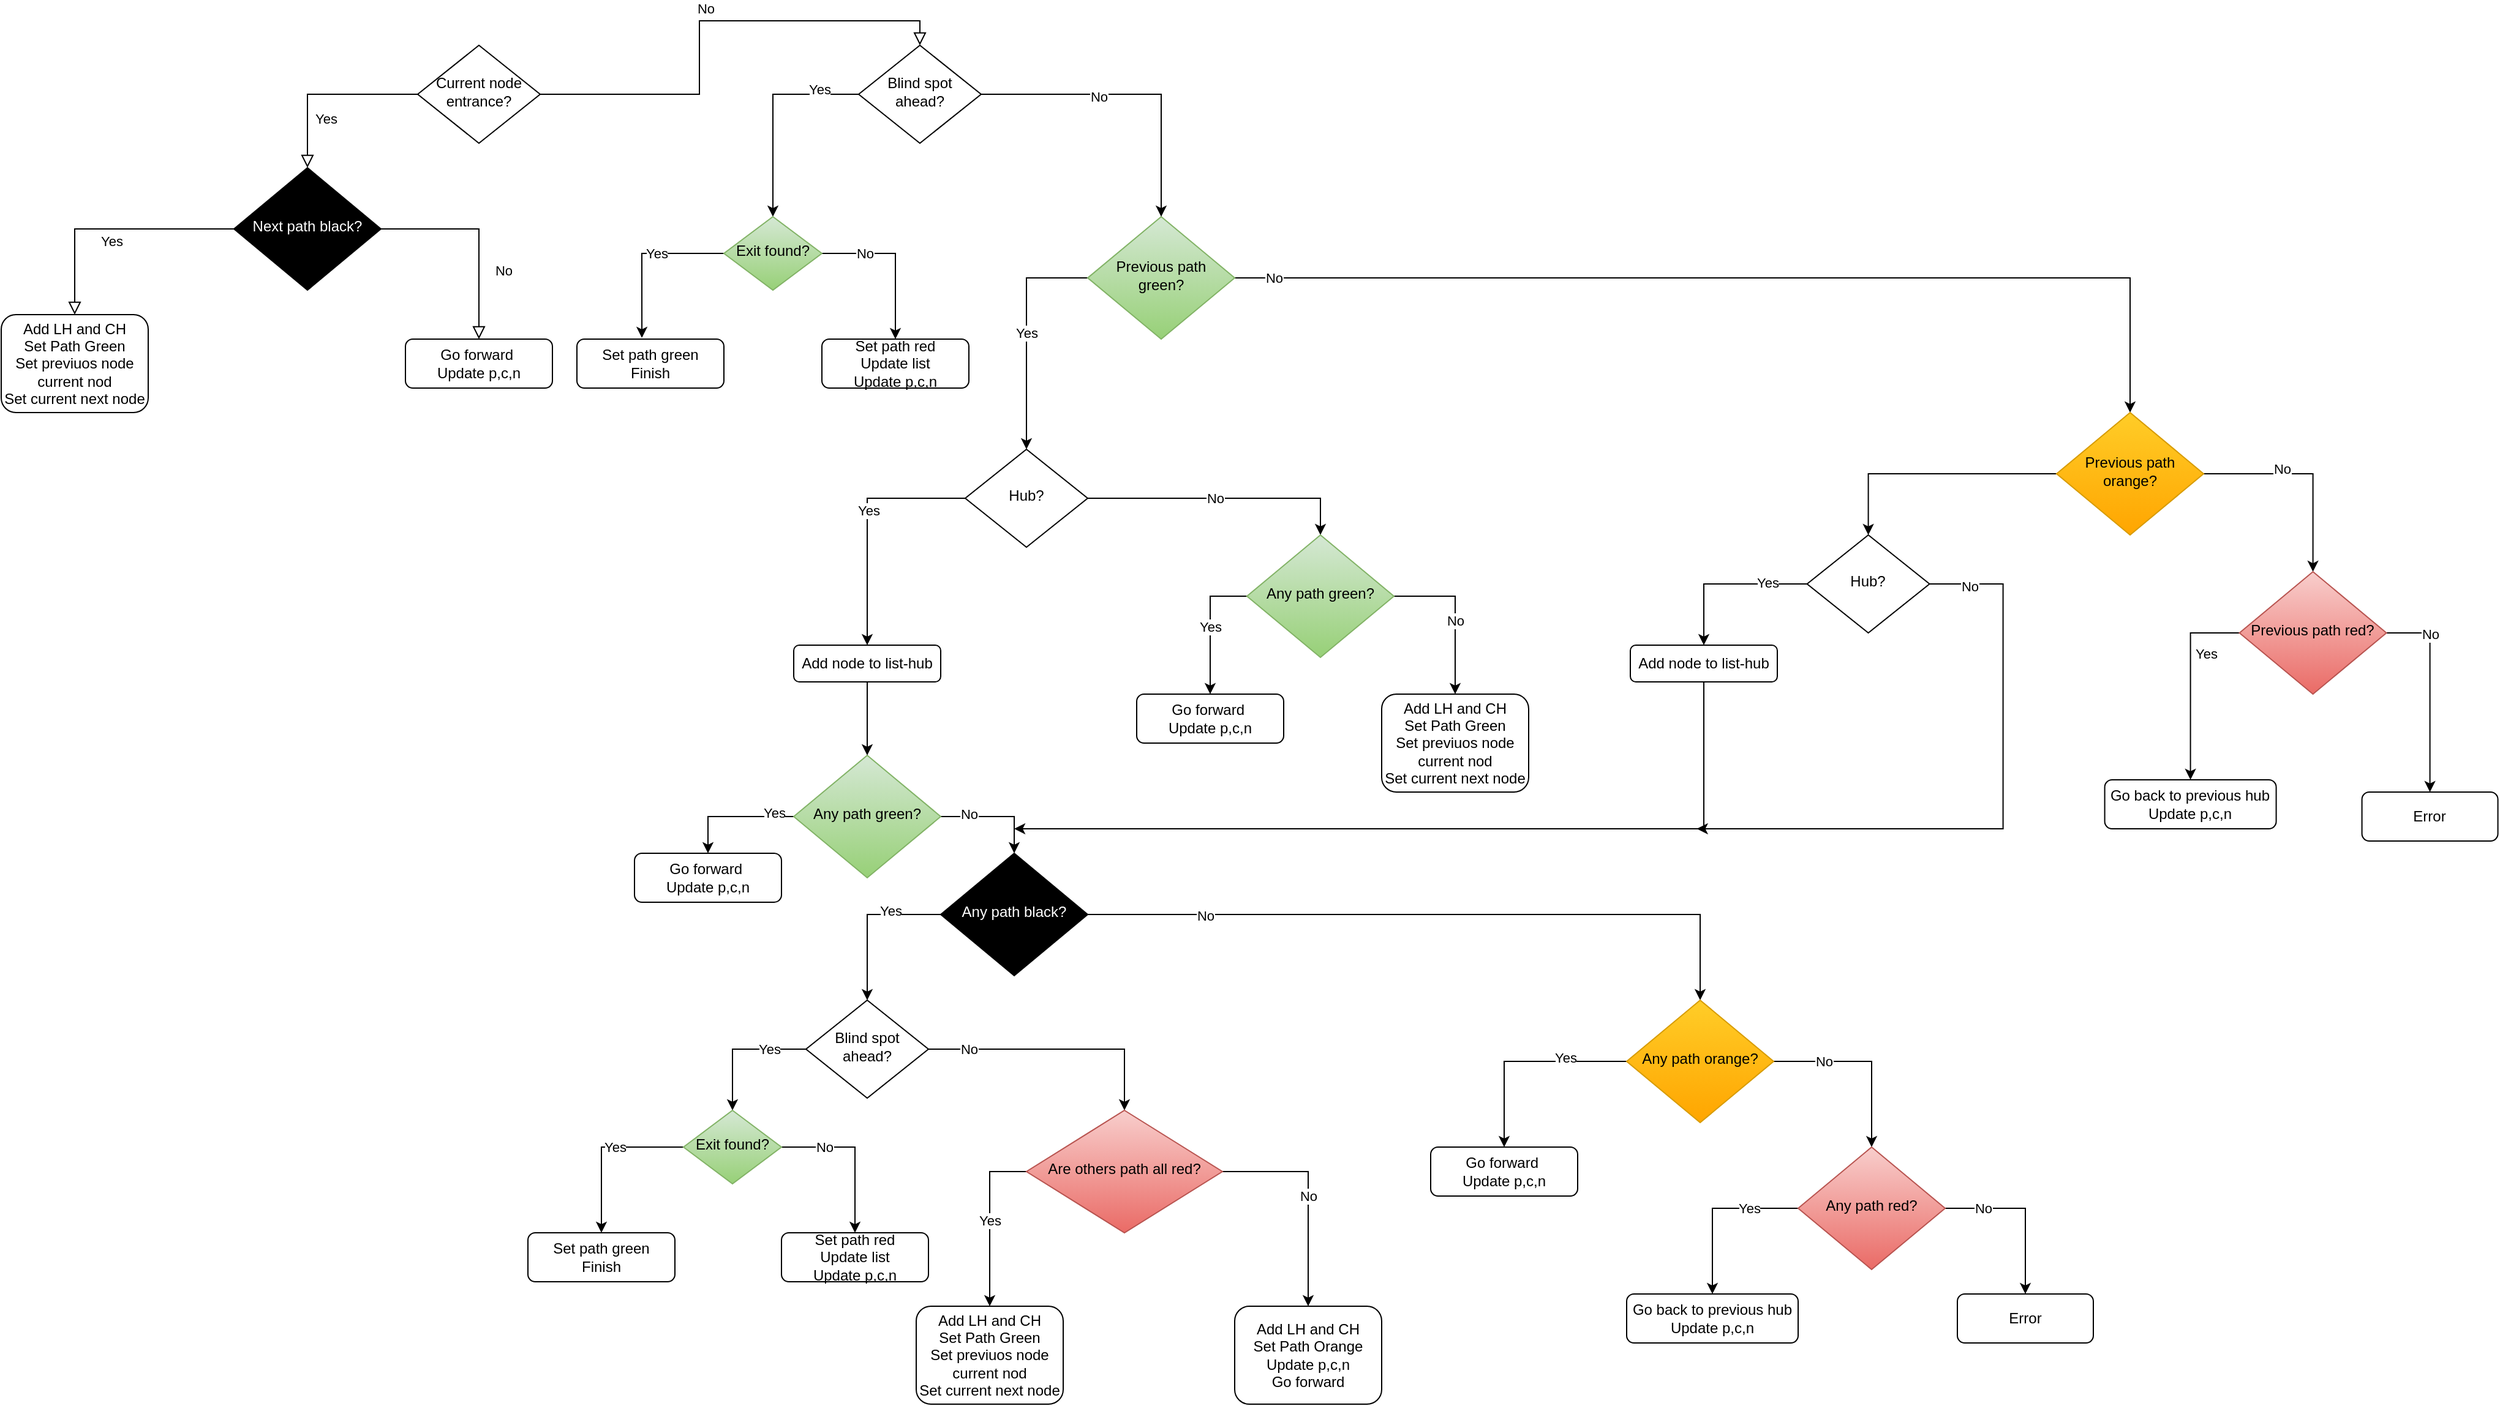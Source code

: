 <mxfile version="13.6.2" type="device"><diagram id="C5RBs43oDa-KdzZeNtuy" name="Page-1"><mxGraphModel dx="2212" dy="1720" grid="1" gridSize="10" guides="1" tooltips="1" connect="1" arrows="1" fold="1" page="1" pageScale="1" pageWidth="827" pageHeight="1169" math="0" shadow="0"><root><mxCell id="WIyWlLk6GJQsqaUBKTNV-0"/><mxCell id="WIyWlLk6GJQsqaUBKTNV-1" parent="WIyWlLk6GJQsqaUBKTNV-0"/><mxCell id="WIyWlLk6GJQsqaUBKTNV-4" value="Yes" style="rounded=0;html=1;jettySize=auto;orthogonalLoop=1;fontSize=11;endArrow=block;endFill=0;endSize=8;strokeWidth=1;shadow=0;labelBackgroundColor=none;edgeStyle=orthogonalEdgeStyle;exitX=0;exitY=0.5;exitDx=0;exitDy=0;" parent="WIyWlLk6GJQsqaUBKTNV-1" source="WIyWlLk6GJQsqaUBKTNV-6" target="WIyWlLk6GJQsqaUBKTNV-10" edge="1"><mxGeometry y="20" relative="1" as="geometry"><mxPoint as="offset"/></mxGeometry></mxCell><mxCell id="WIyWlLk6GJQsqaUBKTNV-5" value="No" style="edgeStyle=orthogonalEdgeStyle;rounded=0;html=1;jettySize=auto;orthogonalLoop=1;fontSize=11;endArrow=block;endFill=0;endSize=8;strokeWidth=1;shadow=0;labelBackgroundColor=none;entryX=0.5;entryY=0;entryDx=0;entryDy=0;" parent="WIyWlLk6GJQsqaUBKTNV-1" source="WIyWlLk6GJQsqaUBKTNV-6" target="7bREltAzjvf73NZwImuS-9" edge="1"><mxGeometry y="10" relative="1" as="geometry"><mxPoint as="offset"/><mxPoint x="550" y="90" as="targetPoint"/></mxGeometry></mxCell><mxCell id="WIyWlLk6GJQsqaUBKTNV-6" value="Current node entrance?" style="rhombus;whiteSpace=wrap;html=1;shadow=0;fontFamily=Helvetica;fontSize=12;align=center;strokeWidth=1;spacing=6;spacingTop=-4;" parent="WIyWlLk6GJQsqaUBKTNV-1" vertex="1"><mxGeometry x="390" y="50" width="100" height="80" as="geometry"/></mxCell><mxCell id="WIyWlLk6GJQsqaUBKTNV-8" value="No" style="rounded=0;html=1;jettySize=auto;orthogonalLoop=1;fontSize=11;endArrow=block;endFill=0;endSize=8;strokeWidth=1;shadow=0;labelBackgroundColor=none;edgeStyle=orthogonalEdgeStyle;" parent="WIyWlLk6GJQsqaUBKTNV-1" source="WIyWlLk6GJQsqaUBKTNV-10" target="WIyWlLk6GJQsqaUBKTNV-11" edge="1"><mxGeometry x="0.333" y="20" relative="1" as="geometry"><mxPoint as="offset"/></mxGeometry></mxCell><mxCell id="WIyWlLk6GJQsqaUBKTNV-9" value="Yes" style="edgeStyle=orthogonalEdgeStyle;rounded=0;html=1;jettySize=auto;orthogonalLoop=1;fontSize=11;endArrow=block;endFill=0;endSize=8;strokeWidth=1;shadow=0;labelBackgroundColor=none;" parent="WIyWlLk6GJQsqaUBKTNV-1" source="WIyWlLk6GJQsqaUBKTNV-10" target="WIyWlLk6GJQsqaUBKTNV-12" edge="1"><mxGeometry y="10" relative="1" as="geometry"><mxPoint as="offset"/></mxGeometry></mxCell><mxCell id="WIyWlLk6GJQsqaUBKTNV-10" value="&lt;font color=&quot;#ffffff&quot; style=&quot;background-color: rgb(0 , 0 , 0)&quot;&gt;Next path black?&lt;/font&gt;" style="rhombus;whiteSpace=wrap;html=1;shadow=0;fontFamily=Helvetica;fontSize=12;align=center;strokeWidth=1;spacing=6;spacingTop=-4;fillColor=#000000;" parent="WIyWlLk6GJQsqaUBKTNV-1" vertex="1"><mxGeometry x="240" y="150" width="120" height="100" as="geometry"/></mxCell><mxCell id="WIyWlLk6GJQsqaUBKTNV-11" value="Go forward&amp;nbsp;&lt;br&gt;Update p,c,n" style="rounded=1;whiteSpace=wrap;html=1;fontSize=12;glass=0;strokeWidth=1;shadow=0;" parent="WIyWlLk6GJQsqaUBKTNV-1" vertex="1"><mxGeometry x="380" y="290" width="120" height="40" as="geometry"/></mxCell><mxCell id="WIyWlLk6GJQsqaUBKTNV-12" value="Add LH and CH&lt;br&gt;Set Path Green&lt;br&gt;Set previuos node current nod&lt;br&gt;Set current next node" style="rounded=1;whiteSpace=wrap;html=1;fontSize=12;glass=0;strokeWidth=1;shadow=0;" parent="WIyWlLk6GJQsqaUBKTNV-1" vertex="1"><mxGeometry x="50" y="270" width="120" height="80" as="geometry"/></mxCell><mxCell id="j2DbZhVvW5I2pjLCt-MN-3" value="Yes" style="edgeStyle=orthogonalEdgeStyle;rounded=0;orthogonalLoop=1;jettySize=auto;html=1;exitX=0;exitY=0.5;exitDx=0;exitDy=0;" parent="WIyWlLk6GJQsqaUBKTNV-1" source="j2DbZhVvW5I2pjLCt-MN-1" target="j2DbZhVvW5I2pjLCt-MN-2" edge="1"><mxGeometry relative="1" as="geometry"/></mxCell><mxCell id="TgXTmMP1LV1ypZEU2P4_-33" style="edgeStyle=orthogonalEdgeStyle;rounded=0;orthogonalLoop=1;jettySize=auto;html=1;" parent="WIyWlLk6GJQsqaUBKTNV-1" source="j2DbZhVvW5I2pjLCt-MN-1" target="TgXTmMP1LV1ypZEU2P4_-32" edge="1"><mxGeometry relative="1" as="geometry"/></mxCell><mxCell id="TgXTmMP1LV1ypZEU2P4_-34" value="No" style="edgeLabel;html=1;align=center;verticalAlign=middle;resizable=0;points=[];" parent="TgXTmMP1LV1ypZEU2P4_-33" vertex="1" connectable="0"><mxGeometry x="-0.924" relative="1" as="geometry"><mxPoint as="offset"/></mxGeometry></mxCell><mxCell id="j2DbZhVvW5I2pjLCt-MN-1" value="&lt;font color=&quot;#000000&quot;&gt;Previous path green?&lt;/font&gt;" style="rhombus;whiteSpace=wrap;html=1;shadow=0;fontFamily=Helvetica;fontSize=12;align=center;strokeWidth=1;spacing=6;spacingTop=-4;fillColor=#d5e8d4;strokeColor=#82b366;gradientColor=#97d077;" parent="WIyWlLk6GJQsqaUBKTNV-1" vertex="1"><mxGeometry x="937" y="190" width="120" height="100" as="geometry"/></mxCell><mxCell id="j2DbZhVvW5I2pjLCt-MN-5" style="edgeStyle=orthogonalEdgeStyle;rounded=0;orthogonalLoop=1;jettySize=auto;html=1;exitX=0;exitY=0.5;exitDx=0;exitDy=0;exitPerimeter=0;entryX=0.5;entryY=0;entryDx=0;entryDy=0;" parent="WIyWlLk6GJQsqaUBKTNV-1" source="j2DbZhVvW5I2pjLCt-MN-2" target="TgXTmMP1LV1ypZEU2P4_-8" edge="1"><mxGeometry relative="1" as="geometry"><mxPoint x="757" y="490" as="targetPoint"/></mxGeometry></mxCell><mxCell id="j2DbZhVvW5I2pjLCt-MN-6" value="Yes" style="edgeLabel;html=1;align=center;verticalAlign=middle;resizable=0;points=[];" parent="j2DbZhVvW5I2pjLCt-MN-5" vertex="1" connectable="0"><mxGeometry x="-0.1" y="-4" relative="1" as="geometry"><mxPoint x="5" as="offset"/></mxGeometry></mxCell><mxCell id="TgXTmMP1LV1ypZEU2P4_-24" style="edgeStyle=orthogonalEdgeStyle;rounded=0;orthogonalLoop=1;jettySize=auto;html=1;exitX=1;exitY=0.5;exitDx=0;exitDy=0;entryX=0.5;entryY=0;entryDx=0;entryDy=0;" parent="WIyWlLk6GJQsqaUBKTNV-1" source="j2DbZhVvW5I2pjLCt-MN-2" target="TgXTmMP1LV1ypZEU2P4_-23" edge="1"><mxGeometry relative="1" as="geometry"/></mxCell><mxCell id="TgXTmMP1LV1ypZEU2P4_-25" value="No" style="edgeLabel;html=1;align=center;verticalAlign=middle;resizable=0;points=[];" parent="TgXTmMP1LV1ypZEU2P4_-24" vertex="1" connectable="0"><mxGeometry x="-0.057" relative="1" as="geometry"><mxPoint as="offset"/></mxGeometry></mxCell><mxCell id="j2DbZhVvW5I2pjLCt-MN-2" value="Hub?" style="rhombus;whiteSpace=wrap;html=1;shadow=0;fontFamily=Helvetica;fontSize=12;align=center;strokeWidth=1;spacing=6;spacingTop=-4;" parent="WIyWlLk6GJQsqaUBKTNV-1" vertex="1"><mxGeometry x="837" y="380" width="100" height="80" as="geometry"/></mxCell><mxCell id="j2DbZhVvW5I2pjLCt-MN-8" style="edgeStyle=orthogonalEdgeStyle;rounded=0;orthogonalLoop=1;jettySize=auto;html=1;exitX=0;exitY=0.5;exitDx=0;exitDy=0;entryX=0.5;entryY=0;entryDx=0;entryDy=0;" parent="WIyWlLk6GJQsqaUBKTNV-1" source="j2DbZhVvW5I2pjLCt-MN-4" target="j2DbZhVvW5I2pjLCt-MN-7" edge="1"><mxGeometry relative="1" as="geometry"/></mxCell><mxCell id="j2DbZhVvW5I2pjLCt-MN-11" value="Yes" style="edgeLabel;html=1;align=center;verticalAlign=middle;resizable=0;points=[];" parent="j2DbZhVvW5I2pjLCt-MN-8" vertex="1" connectable="0"><mxGeometry x="-0.68" y="-3" relative="1" as="geometry"><mxPoint as="offset"/></mxGeometry></mxCell><mxCell id="j2DbZhVvW5I2pjLCt-MN-10" style="edgeStyle=orthogonalEdgeStyle;rounded=0;orthogonalLoop=1;jettySize=auto;html=1;exitX=1;exitY=0.5;exitDx=0;exitDy=0;entryX=0.5;entryY=0;entryDx=0;entryDy=0;" parent="WIyWlLk6GJQsqaUBKTNV-1" source="j2DbZhVvW5I2pjLCt-MN-4" target="j2DbZhVvW5I2pjLCt-MN-9" edge="1"><mxGeometry relative="1" as="geometry"/></mxCell><mxCell id="j2DbZhVvW5I2pjLCt-MN-12" value="No" style="edgeLabel;html=1;align=center;verticalAlign=middle;resizable=0;points=[];" parent="j2DbZhVvW5I2pjLCt-MN-10" vertex="1" connectable="0"><mxGeometry x="-0.489" y="2" relative="1" as="geometry"><mxPoint as="offset"/></mxGeometry></mxCell><mxCell id="j2DbZhVvW5I2pjLCt-MN-4" value="&lt;font color=&quot;#000000&quot;&gt;Any path green?&lt;/font&gt;" style="rhombus;whiteSpace=wrap;html=1;shadow=0;fontFamily=Helvetica;fontSize=12;align=center;strokeWidth=1;spacing=6;spacingTop=-4;fillColor=#d5e8d4;strokeColor=#82b366;gradientColor=#97d077;" parent="WIyWlLk6GJQsqaUBKTNV-1" vertex="1"><mxGeometry x="697" y="630" width="120" height="100" as="geometry"/></mxCell><mxCell id="j2DbZhVvW5I2pjLCt-MN-7" value="Go forward&amp;nbsp;&lt;br&gt;Update p,c,n" style="rounded=1;whiteSpace=wrap;html=1;fontSize=12;glass=0;strokeWidth=1;shadow=0;" parent="WIyWlLk6GJQsqaUBKTNV-1" vertex="1"><mxGeometry x="567" y="710" width="120" height="40" as="geometry"/></mxCell><mxCell id="j2DbZhVvW5I2pjLCt-MN-14" style="edgeStyle=orthogonalEdgeStyle;rounded=0;orthogonalLoop=1;jettySize=auto;html=1;exitX=0;exitY=0.5;exitDx=0;exitDy=0;entryX=0.5;entryY=0;entryDx=0;entryDy=0;" parent="WIyWlLk6GJQsqaUBKTNV-1" source="j2DbZhVvW5I2pjLCt-MN-9" target="j2DbZhVvW5I2pjLCt-MN-13" edge="1"><mxGeometry relative="1" as="geometry"/></mxCell><mxCell id="j2DbZhVvW5I2pjLCt-MN-16" value="Yes" style="edgeLabel;html=1;align=center;verticalAlign=middle;resizable=0;points=[];" parent="j2DbZhVvW5I2pjLCt-MN-14" vertex="1" connectable="0"><mxGeometry x="-0.369" y="-3" relative="1" as="geometry"><mxPoint as="offset"/></mxGeometry></mxCell><mxCell id="TgXTmMP1LV1ypZEU2P4_-11" style="edgeStyle=orthogonalEdgeStyle;rounded=0;orthogonalLoop=1;jettySize=auto;html=1;" parent="WIyWlLk6GJQsqaUBKTNV-1" source="j2DbZhVvW5I2pjLCt-MN-9" target="TgXTmMP1LV1ypZEU2P4_-10" edge="1"><mxGeometry relative="1" as="geometry"/></mxCell><mxCell id="TgXTmMP1LV1ypZEU2P4_-12" value="No" style="edgeLabel;html=1;align=center;verticalAlign=middle;resizable=0;points=[];" parent="TgXTmMP1LV1ypZEU2P4_-11" vertex="1" connectable="0"><mxGeometry x="-0.664" y="-1" relative="1" as="geometry"><mxPoint as="offset"/></mxGeometry></mxCell><mxCell id="j2DbZhVvW5I2pjLCt-MN-9" value="&lt;font color=&quot;#ffffff&quot; style=&quot;background-color: rgb(0 , 0 , 0)&quot;&gt;Any path black?&lt;/font&gt;" style="rhombus;whiteSpace=wrap;html=1;shadow=0;fontFamily=Helvetica;fontSize=12;align=center;strokeWidth=1;spacing=6;spacingTop=-4;fillColor=#000000;" parent="WIyWlLk6GJQsqaUBKTNV-1" vertex="1"><mxGeometry x="817" y="710" width="120" height="100" as="geometry"/></mxCell><mxCell id="j2DbZhVvW5I2pjLCt-MN-17" style="edgeStyle=orthogonalEdgeStyle;rounded=0;orthogonalLoop=1;jettySize=auto;html=1;exitX=0;exitY=0.5;exitDx=0;exitDy=0;entryX=0.5;entryY=0;entryDx=0;entryDy=0;entryPerimeter=0;" parent="WIyWlLk6GJQsqaUBKTNV-1" source="j2DbZhVvW5I2pjLCt-MN-13" target="j2DbZhVvW5I2pjLCt-MN-21" edge="1"><mxGeometry relative="1" as="geometry"><mxPoint x="557" y="900" as="targetPoint"/><Array as="points"><mxPoint x="647" y="870"/></Array></mxGeometry></mxCell><mxCell id="j2DbZhVvW5I2pjLCt-MN-18" value="Yes" style="edgeLabel;html=1;align=center;verticalAlign=middle;resizable=0;points=[];" parent="j2DbZhVvW5I2pjLCt-MN-17" vertex="1" connectable="0"><mxGeometry x="-0.12" y="2" relative="1" as="geometry"><mxPoint x="18" y="-2" as="offset"/></mxGeometry></mxCell><mxCell id="TgXTmMP1LV1ypZEU2P4_-4" value="No" style="edgeStyle=orthogonalEdgeStyle;rounded=0;orthogonalLoop=1;jettySize=auto;html=1;exitX=1;exitY=0.5;exitDx=0;exitDy=0;entryX=0.5;entryY=0;entryDx=0;entryDy=0;" parent="WIyWlLk6GJQsqaUBKTNV-1" source="j2DbZhVvW5I2pjLCt-MN-13" target="TgXTmMP1LV1ypZEU2P4_-3" edge="1"><mxGeometry x="-0.684" relative="1" as="geometry"><mxPoint as="offset"/></mxGeometry></mxCell><mxCell id="j2DbZhVvW5I2pjLCt-MN-13" value="Blind spot ahead?" style="rhombus;whiteSpace=wrap;html=1;shadow=0;fontFamily=Helvetica;fontSize=12;align=center;strokeWidth=1;spacing=6;spacingTop=-4;" parent="WIyWlLk6GJQsqaUBKTNV-1" vertex="1"><mxGeometry x="707" y="830" width="100" height="80" as="geometry"/></mxCell><mxCell id="j2DbZhVvW5I2pjLCt-MN-19" value="Add LH and CH&lt;br&gt;Set Path Orange&lt;br&gt;Update p,c,n&lt;br&gt;Go forward" style="rounded=1;whiteSpace=wrap;html=1;fontSize=12;glass=0;strokeWidth=1;shadow=0;" parent="WIyWlLk6GJQsqaUBKTNV-1" vertex="1"><mxGeometry x="1057" y="1080" width="120" height="80" as="geometry"/></mxCell><mxCell id="j2DbZhVvW5I2pjLCt-MN-23" style="edgeStyle=orthogonalEdgeStyle;rounded=0;orthogonalLoop=1;jettySize=auto;html=1;exitX=0;exitY=0.5;exitDx=0;exitDy=0;entryX=0.5;entryY=0;entryDx=0;entryDy=0;" parent="WIyWlLk6GJQsqaUBKTNV-1" source="j2DbZhVvW5I2pjLCt-MN-21" edge="1" target="j2DbZhVvW5I2pjLCt-MN-22"><mxGeometry relative="1" as="geometry"><mxPoint x="530" y="950" as="targetPoint"/></mxGeometry></mxCell><mxCell id="j2DbZhVvW5I2pjLCt-MN-24" value="Yes" style="edgeLabel;html=1;align=center;verticalAlign=middle;resizable=0;points=[];" parent="j2DbZhVvW5I2pjLCt-MN-23" vertex="1" connectable="0"><mxGeometry x="-0.183" relative="1" as="geometry"><mxPoint as="offset"/></mxGeometry></mxCell><mxCell id="TgXTmMP1LV1ypZEU2P4_-1" style="edgeStyle=orthogonalEdgeStyle;rounded=0;orthogonalLoop=1;jettySize=auto;html=1;exitX=1;exitY=0.5;exitDx=0;exitDy=0;entryX=0.5;entryY=0;entryDx=0;entryDy=0;" parent="WIyWlLk6GJQsqaUBKTNV-1" source="j2DbZhVvW5I2pjLCt-MN-21" target="TgXTmMP1LV1ypZEU2P4_-0" edge="1"><mxGeometry relative="1" as="geometry"/></mxCell><mxCell id="TgXTmMP1LV1ypZEU2P4_-2" value="No" style="edgeLabel;html=1;align=center;verticalAlign=middle;resizable=0;points=[];" parent="TgXTmMP1LV1ypZEU2P4_-1" vertex="1" connectable="0"><mxGeometry x="-0.462" relative="1" as="geometry"><mxPoint as="offset"/></mxGeometry></mxCell><mxCell id="j2DbZhVvW5I2pjLCt-MN-21" value="&lt;font color=&quot;#000000&quot;&gt;Exit found?&lt;/font&gt;" style="rhombus;whiteSpace=wrap;html=1;shadow=0;fontFamily=Helvetica;fontSize=12;align=center;strokeWidth=1;spacing=6;spacingTop=-4;fillColor=#d5e8d4;strokeColor=#82b366;gradientColor=#97d077;" parent="WIyWlLk6GJQsqaUBKTNV-1" vertex="1"><mxGeometry x="607" y="920" width="80" height="60" as="geometry"/></mxCell><mxCell id="j2DbZhVvW5I2pjLCt-MN-22" value="Set path green&lt;br&gt;Finish" style="rounded=1;whiteSpace=wrap;html=1;fontSize=12;glass=0;strokeWidth=1;shadow=0;" parent="WIyWlLk6GJQsqaUBKTNV-1" vertex="1"><mxGeometry x="480" y="1020" width="120" height="40" as="geometry"/></mxCell><mxCell id="TgXTmMP1LV1ypZEU2P4_-0" value="Set path red&lt;br&gt;Update list&lt;br&gt;Update p,c,n" style="rounded=1;whiteSpace=wrap;html=1;fontSize=12;glass=0;strokeWidth=1;shadow=0;" parent="WIyWlLk6GJQsqaUBKTNV-1" vertex="1"><mxGeometry x="687" y="1020" width="120" height="40" as="geometry"/></mxCell><mxCell id="TgXTmMP1LV1ypZEU2P4_-6" value="Yes" style="edgeStyle=orthogonalEdgeStyle;rounded=0;orthogonalLoop=1;jettySize=auto;html=1;exitX=0;exitY=0.5;exitDx=0;exitDy=0;entryX=0.5;entryY=0;entryDx=0;entryDy=0;" parent="WIyWlLk6GJQsqaUBKTNV-1" source="TgXTmMP1LV1ypZEU2P4_-3" target="TgXTmMP1LV1ypZEU2P4_-5" edge="1"><mxGeometry relative="1" as="geometry"/></mxCell><mxCell id="TgXTmMP1LV1ypZEU2P4_-7" value="No" style="edgeStyle=orthogonalEdgeStyle;rounded=0;orthogonalLoop=1;jettySize=auto;html=1;exitX=1;exitY=0.5;exitDx=0;exitDy=0;" parent="WIyWlLk6GJQsqaUBKTNV-1" source="TgXTmMP1LV1ypZEU2P4_-3" target="j2DbZhVvW5I2pjLCt-MN-19" edge="1"><mxGeometry relative="1" as="geometry"/></mxCell><mxCell id="TgXTmMP1LV1ypZEU2P4_-3" value="Are others path all red?" style="rhombus;whiteSpace=wrap;html=1;shadow=0;fontFamily=Helvetica;fontSize=12;align=center;strokeWidth=1;spacing=6;spacingTop=-4;fillColor=#f8cecc;strokeColor=#b85450;gradientColor=#ea6b66;" parent="WIyWlLk6GJQsqaUBKTNV-1" vertex="1"><mxGeometry x="887" y="920" width="160" height="100" as="geometry"/></mxCell><mxCell id="TgXTmMP1LV1ypZEU2P4_-5" value="Add LH and CH&lt;br&gt;Set Path Green&lt;br&gt;Set previuos node current nod&lt;br&gt;Set current next node" style="rounded=1;whiteSpace=wrap;html=1;fontSize=12;glass=0;strokeWidth=1;shadow=0;" parent="WIyWlLk6GJQsqaUBKTNV-1" vertex="1"><mxGeometry x="797" y="1080" width="120" height="80" as="geometry"/></mxCell><mxCell id="TgXTmMP1LV1ypZEU2P4_-9" value="" style="edgeStyle=orthogonalEdgeStyle;rounded=0;orthogonalLoop=1;jettySize=auto;html=1;" parent="WIyWlLk6GJQsqaUBKTNV-1" source="TgXTmMP1LV1ypZEU2P4_-8" target="j2DbZhVvW5I2pjLCt-MN-4" edge="1"><mxGeometry relative="1" as="geometry"/></mxCell><mxCell id="TgXTmMP1LV1ypZEU2P4_-8" value="Add node to list-hub" style="rounded=1;whiteSpace=wrap;html=1;fontSize=12;glass=0;strokeWidth=1;shadow=0;" parent="WIyWlLk6GJQsqaUBKTNV-1" vertex="1"><mxGeometry x="697" y="540" width="120" height="30" as="geometry"/></mxCell><mxCell id="TgXTmMP1LV1ypZEU2P4_-14" value="" style="edgeStyle=orthogonalEdgeStyle;rounded=0;orthogonalLoop=1;jettySize=auto;html=1;" parent="WIyWlLk6GJQsqaUBKTNV-1" source="TgXTmMP1LV1ypZEU2P4_-10" target="TgXTmMP1LV1ypZEU2P4_-13" edge="1"><mxGeometry relative="1" as="geometry"><Array as="points"><mxPoint x="1277" y="880"/></Array></mxGeometry></mxCell><mxCell id="TgXTmMP1LV1ypZEU2P4_-15" value="Yes" style="edgeLabel;html=1;align=center;verticalAlign=middle;resizable=0;points=[];" parent="TgXTmMP1LV1ypZEU2P4_-14" vertex="1" connectable="0"><mxGeometry x="-0.411" y="-3" relative="1" as="geometry"><mxPoint as="offset"/></mxGeometry></mxCell><mxCell id="TgXTmMP1LV1ypZEU2P4_-17" style="edgeStyle=orthogonalEdgeStyle;rounded=0;orthogonalLoop=1;jettySize=auto;html=1;entryX=0.5;entryY=0;entryDx=0;entryDy=0;" parent="WIyWlLk6GJQsqaUBKTNV-1" source="TgXTmMP1LV1ypZEU2P4_-10" target="TgXTmMP1LV1ypZEU2P4_-16" edge="1"><mxGeometry relative="1" as="geometry"/></mxCell><mxCell id="TgXTmMP1LV1ypZEU2P4_-18" value="No" style="edgeLabel;html=1;align=center;verticalAlign=middle;resizable=0;points=[];" parent="TgXTmMP1LV1ypZEU2P4_-17" vertex="1" connectable="0"><mxGeometry x="-0.28" relative="1" as="geometry"><mxPoint x="-13.29" as="offset"/></mxGeometry></mxCell><mxCell id="TgXTmMP1LV1ypZEU2P4_-10" value="&lt;font&gt;Any path orange?&lt;/font&gt;" style="rhombus;whiteSpace=wrap;html=1;shadow=0;fontFamily=Helvetica;fontSize=12;align=center;strokeWidth=1;spacing=6;spacingTop=-4;fillColor=#ffcd28;gradientColor=#ffa500;strokeColor=#d79b00;" parent="WIyWlLk6GJQsqaUBKTNV-1" vertex="1"><mxGeometry x="1377" y="830" width="120" height="100" as="geometry"/></mxCell><mxCell id="TgXTmMP1LV1ypZEU2P4_-13" value="Go forward&amp;nbsp;&lt;br&gt;Update p,c,n" style="rounded=1;whiteSpace=wrap;html=1;fontSize=12;glass=0;strokeWidth=1;shadow=0;" parent="WIyWlLk6GJQsqaUBKTNV-1" vertex="1"><mxGeometry x="1217" y="950" width="120" height="40" as="geometry"/></mxCell><mxCell id="TgXTmMP1LV1ypZEU2P4_-20" value="Yes" style="edgeStyle=orthogonalEdgeStyle;rounded=0;orthogonalLoop=1;jettySize=auto;html=1;exitX=0;exitY=0.5;exitDx=0;exitDy=0;entryX=0.5;entryY=0;entryDx=0;entryDy=0;" parent="WIyWlLk6GJQsqaUBKTNV-1" source="TgXTmMP1LV1ypZEU2P4_-16" target="TgXTmMP1LV1ypZEU2P4_-19" edge="1"><mxGeometry x="-0.429" relative="1" as="geometry"><mxPoint as="offset"/></mxGeometry></mxCell><mxCell id="TgXTmMP1LV1ypZEU2P4_-22" value="No" style="edgeStyle=orthogonalEdgeStyle;rounded=0;orthogonalLoop=1;jettySize=auto;html=1;exitX=1;exitY=0.5;exitDx=0;exitDy=0;" parent="WIyWlLk6GJQsqaUBKTNV-1" source="TgXTmMP1LV1ypZEU2P4_-16" target="TgXTmMP1LV1ypZEU2P4_-21" edge="1"><mxGeometry x="-0.542" relative="1" as="geometry"><mxPoint as="offset"/></mxGeometry></mxCell><mxCell id="TgXTmMP1LV1ypZEU2P4_-16" value="&lt;font&gt;Any path red?&lt;/font&gt;" style="rhombus;whiteSpace=wrap;html=1;shadow=0;fontFamily=Helvetica;fontSize=12;align=center;strokeWidth=1;spacing=6;spacingTop=-4;fillColor=#f8cecc;gradientColor=#ea6b66;strokeColor=#b85450;" parent="WIyWlLk6GJQsqaUBKTNV-1" vertex="1"><mxGeometry x="1517" y="950" width="120" height="100" as="geometry"/></mxCell><mxCell id="TgXTmMP1LV1ypZEU2P4_-19" value="Go back to previous hub&lt;br&gt;Update p,c,n" style="rounded=1;whiteSpace=wrap;html=1;fontSize=12;glass=0;strokeWidth=1;shadow=0;" parent="WIyWlLk6GJQsqaUBKTNV-1" vertex="1"><mxGeometry x="1377" y="1070" width="140" height="40" as="geometry"/></mxCell><mxCell id="TgXTmMP1LV1ypZEU2P4_-21" value="Error" style="rounded=1;whiteSpace=wrap;html=1;fontSize=12;glass=0;strokeWidth=1;shadow=0;" parent="WIyWlLk6GJQsqaUBKTNV-1" vertex="1"><mxGeometry x="1647" y="1070" width="111" height="40" as="geometry"/></mxCell><mxCell id="TgXTmMP1LV1ypZEU2P4_-28" value="Yes" style="edgeStyle=orthogonalEdgeStyle;rounded=0;orthogonalLoop=1;jettySize=auto;html=1;entryX=0.5;entryY=0;entryDx=0;entryDy=0;exitX=0;exitY=0.5;exitDx=0;exitDy=0;" parent="WIyWlLk6GJQsqaUBKTNV-1" source="TgXTmMP1LV1ypZEU2P4_-23" target="TgXTmMP1LV1ypZEU2P4_-27" edge="1"><mxGeometry relative="1" as="geometry"/></mxCell><mxCell id="TgXTmMP1LV1ypZEU2P4_-30" style="edgeStyle=orthogonalEdgeStyle;rounded=0;orthogonalLoop=1;jettySize=auto;html=1;exitX=1;exitY=0.5;exitDx=0;exitDy=0;" parent="WIyWlLk6GJQsqaUBKTNV-1" source="TgXTmMP1LV1ypZEU2P4_-23" target="TgXTmMP1LV1ypZEU2P4_-29" edge="1"><mxGeometry relative="1" as="geometry"/></mxCell><mxCell id="TgXTmMP1LV1ypZEU2P4_-31" value="No" style="edgeLabel;html=1;align=center;verticalAlign=middle;resizable=0;points=[];" parent="TgXTmMP1LV1ypZEU2P4_-30" vertex="1" connectable="0"><mxGeometry x="-0.492" relative="1" as="geometry"><mxPoint x="17" y="20" as="offset"/></mxGeometry></mxCell><mxCell id="TgXTmMP1LV1ypZEU2P4_-23" value="&lt;font color=&quot;#000000&quot;&gt;Any path green?&lt;/font&gt;" style="rhombus;whiteSpace=wrap;html=1;shadow=0;fontFamily=Helvetica;fontSize=12;align=center;strokeWidth=1;spacing=6;spacingTop=-4;fillColor=#d5e8d4;strokeColor=#82b366;gradientColor=#97d077;" parent="WIyWlLk6GJQsqaUBKTNV-1" vertex="1"><mxGeometry x="1067" y="450" width="120" height="100" as="geometry"/></mxCell><mxCell id="TgXTmMP1LV1ypZEU2P4_-27" value="Go forward&amp;nbsp;&lt;br&gt;Update p,c,n" style="rounded=1;whiteSpace=wrap;html=1;fontSize=12;glass=0;strokeWidth=1;shadow=0;" parent="WIyWlLk6GJQsqaUBKTNV-1" vertex="1"><mxGeometry x="977" y="580" width="120" height="40" as="geometry"/></mxCell><mxCell id="TgXTmMP1LV1ypZEU2P4_-29" value="Add LH and CH&lt;br&gt;Set Path Green&lt;br&gt;Set previuos node current nod&lt;br&gt;Set current next node" style="rounded=1;whiteSpace=wrap;html=1;fontSize=12;glass=0;strokeWidth=1;shadow=0;" parent="WIyWlLk6GJQsqaUBKTNV-1" vertex="1"><mxGeometry x="1177" y="580" width="120" height="80" as="geometry"/></mxCell><mxCell id="TgXTmMP1LV1ypZEU2P4_-38" style="edgeStyle=orthogonalEdgeStyle;rounded=0;orthogonalLoop=1;jettySize=auto;html=1;" parent="WIyWlLk6GJQsqaUBKTNV-1" source="TgXTmMP1LV1ypZEU2P4_-32" target="TgXTmMP1LV1ypZEU2P4_-37" edge="1"><mxGeometry relative="1" as="geometry"/></mxCell><mxCell id="TgXTmMP1LV1ypZEU2P4_-39" value="No" style="edgeLabel;html=1;align=center;verticalAlign=middle;resizable=0;points=[];" parent="TgXTmMP1LV1ypZEU2P4_-38" vertex="1" connectable="0"><mxGeometry x="-0.245" y="4" relative="1" as="geometry"><mxPoint as="offset"/></mxGeometry></mxCell><mxCell id="7bREltAzjvf73NZwImuS-3" style="edgeStyle=orthogonalEdgeStyle;rounded=0;orthogonalLoop=1;jettySize=auto;html=1;entryX=0.5;entryY=0;entryDx=0;entryDy=0;" edge="1" parent="WIyWlLk6GJQsqaUBKTNV-1" source="TgXTmMP1LV1ypZEU2P4_-32" target="7bREltAzjvf73NZwImuS-0"><mxGeometry relative="1" as="geometry"/></mxCell><mxCell id="TgXTmMP1LV1ypZEU2P4_-32" value="&lt;font color=&quot;#000000&quot;&gt;Previous path orange?&lt;/font&gt;" style="rhombus;whiteSpace=wrap;html=1;shadow=0;fontFamily=Helvetica;fontSize=12;align=center;strokeWidth=1;spacing=6;spacingTop=-4;fillColor=#ffcd28;strokeColor=#d79b00;gradientColor=#ffa500;" parent="WIyWlLk6GJQsqaUBKTNV-1" vertex="1"><mxGeometry x="1728" y="350" width="120" height="100" as="geometry"/></mxCell><mxCell id="TgXTmMP1LV1ypZEU2P4_-42" style="edgeStyle=orthogonalEdgeStyle;rounded=0;orthogonalLoop=1;jettySize=auto;html=1;entryX=0.5;entryY=0;entryDx=0;entryDy=0;exitX=0;exitY=0.5;exitDx=0;exitDy=0;" parent="WIyWlLk6GJQsqaUBKTNV-1" source="TgXTmMP1LV1ypZEU2P4_-37" target="TgXTmMP1LV1ypZEU2P4_-40" edge="1"><mxGeometry relative="1" as="geometry"><mxPoint x="1950" y="525" as="sourcePoint"/></mxGeometry></mxCell><mxCell id="TgXTmMP1LV1ypZEU2P4_-43" value="Yes" style="edgeLabel;html=1;align=center;verticalAlign=middle;resizable=0;points=[];" parent="TgXTmMP1LV1ypZEU2P4_-42" vertex="1" connectable="0"><mxGeometry x="-0.222" y="5" relative="1" as="geometry"><mxPoint x="7.57" y="-5" as="offset"/></mxGeometry></mxCell><mxCell id="TgXTmMP1LV1ypZEU2P4_-44" style="edgeStyle=orthogonalEdgeStyle;rounded=0;orthogonalLoop=1;jettySize=auto;html=1;exitX=1;exitY=0.5;exitDx=0;exitDy=0;" parent="WIyWlLk6GJQsqaUBKTNV-1" source="TgXTmMP1LV1ypZEU2P4_-37" target="TgXTmMP1LV1ypZEU2P4_-41" edge="1"><mxGeometry relative="1" as="geometry"/></mxCell><mxCell id="TgXTmMP1LV1ypZEU2P4_-45" value="No" style="edgeLabel;html=1;align=center;verticalAlign=middle;resizable=0;points=[];" parent="TgXTmMP1LV1ypZEU2P4_-44" vertex="1" connectable="0"><mxGeometry x="-0.577" y="-1" relative="1" as="geometry"><mxPoint as="offset"/></mxGeometry></mxCell><mxCell id="TgXTmMP1LV1ypZEU2P4_-37" value="&lt;font color=&quot;#000000&quot;&gt;Previous path red?&lt;/font&gt;" style="rhombus;whiteSpace=wrap;html=1;shadow=0;fontFamily=Helvetica;fontSize=12;align=center;strokeWidth=1;spacing=6;spacingTop=-4;fillColor=#f8cecc;strokeColor=#b85450;gradientColor=#ea6b66;" parent="WIyWlLk6GJQsqaUBKTNV-1" vertex="1"><mxGeometry x="1877.29" y="480" width="120" height="100" as="geometry"/></mxCell><mxCell id="TgXTmMP1LV1ypZEU2P4_-40" value="Go back to previous hub&lt;br&gt;Update p,c,n" style="rounded=1;whiteSpace=wrap;html=1;fontSize=12;glass=0;strokeWidth=1;shadow=0;" parent="WIyWlLk6GJQsqaUBKTNV-1" vertex="1"><mxGeometry x="1767.29" y="650" width="140" height="40" as="geometry"/></mxCell><mxCell id="TgXTmMP1LV1ypZEU2P4_-41" value="Error" style="rounded=1;whiteSpace=wrap;html=1;fontSize=12;glass=0;strokeWidth=1;shadow=0;" parent="WIyWlLk6GJQsqaUBKTNV-1" vertex="1"><mxGeometry x="1977.29" y="660" width="111" height="40" as="geometry"/></mxCell><mxCell id="7bREltAzjvf73NZwImuS-4" style="edgeStyle=orthogonalEdgeStyle;rounded=0;orthogonalLoop=1;jettySize=auto;html=1;exitX=0;exitY=0.5;exitDx=0;exitDy=0;entryX=0.5;entryY=0;entryDx=0;entryDy=0;" edge="1" parent="WIyWlLk6GJQsqaUBKTNV-1" source="7bREltAzjvf73NZwImuS-0" target="7bREltAzjvf73NZwImuS-1"><mxGeometry relative="1" as="geometry"/></mxCell><mxCell id="7bREltAzjvf73NZwImuS-7" value="Yes" style="edgeLabel;html=1;align=center;verticalAlign=middle;resizable=0;points=[];" vertex="1" connectable="0" parent="7bREltAzjvf73NZwImuS-4"><mxGeometry x="-0.509" y="-1" relative="1" as="geometry"><mxPoint as="offset"/></mxGeometry></mxCell><mxCell id="7bREltAzjvf73NZwImuS-6" style="edgeStyle=orthogonalEdgeStyle;rounded=0;orthogonalLoop=1;jettySize=auto;html=1;exitX=1;exitY=0.5;exitDx=0;exitDy=0;" edge="1" parent="WIyWlLk6GJQsqaUBKTNV-1" source="7bREltAzjvf73NZwImuS-0"><mxGeometry relative="1" as="geometry"><mxPoint x="1434.29" y="690" as="targetPoint"/><Array as="points"><mxPoint x="1684.29" y="490"/><mxPoint x="1684.29" y="690"/></Array></mxGeometry></mxCell><mxCell id="7bREltAzjvf73NZwImuS-8" value="No" style="edgeLabel;html=1;align=center;verticalAlign=middle;resizable=0;points=[];" vertex="1" connectable="0" parent="7bREltAzjvf73NZwImuS-6"><mxGeometry x="-0.875" y="-2" relative="1" as="geometry"><mxPoint as="offset"/></mxGeometry></mxCell><mxCell id="7bREltAzjvf73NZwImuS-0" value="Hub?" style="rhombus;whiteSpace=wrap;html=1;shadow=0;fontFamily=Helvetica;fontSize=12;align=center;strokeWidth=1;spacing=6;spacingTop=-4;" vertex="1" parent="WIyWlLk6GJQsqaUBKTNV-1"><mxGeometry x="1524.29" y="450" width="100" height="80" as="geometry"/></mxCell><mxCell id="7bREltAzjvf73NZwImuS-5" style="edgeStyle=orthogonalEdgeStyle;rounded=0;orthogonalLoop=1;jettySize=auto;html=1;" edge="1" parent="WIyWlLk6GJQsqaUBKTNV-1" source="7bREltAzjvf73NZwImuS-1"><mxGeometry relative="1" as="geometry"><mxPoint x="877" y="690" as="targetPoint"/><Array as="points"><mxPoint x="1440" y="690"/></Array></mxGeometry></mxCell><mxCell id="7bREltAzjvf73NZwImuS-1" value="Add node to list-hub" style="rounded=1;whiteSpace=wrap;html=1;fontSize=12;glass=0;strokeWidth=1;shadow=0;" vertex="1" parent="WIyWlLk6GJQsqaUBKTNV-1"><mxGeometry x="1380" y="540" width="120" height="30" as="geometry"/></mxCell><mxCell id="7bREltAzjvf73NZwImuS-18" style="edgeStyle=orthogonalEdgeStyle;rounded=0;orthogonalLoop=1;jettySize=auto;html=1;exitX=0;exitY=0.5;exitDx=0;exitDy=0;entryX=0.5;entryY=0;entryDx=0;entryDy=0;" edge="1" parent="WIyWlLk6GJQsqaUBKTNV-1" source="7bREltAzjvf73NZwImuS-9" target="7bREltAzjvf73NZwImuS-15"><mxGeometry relative="1" as="geometry"/></mxCell><mxCell id="7bREltAzjvf73NZwImuS-20" value="Yes" style="edgeLabel;html=1;align=center;verticalAlign=middle;resizable=0;points=[];" vertex="1" connectable="0" parent="7bREltAzjvf73NZwImuS-18"><mxGeometry x="-0.624" y="-4" relative="1" as="geometry"><mxPoint as="offset"/></mxGeometry></mxCell><mxCell id="7bREltAzjvf73NZwImuS-19" style="edgeStyle=orthogonalEdgeStyle;rounded=0;orthogonalLoop=1;jettySize=auto;html=1;exitX=1;exitY=0.5;exitDx=0;exitDy=0;entryX=0.5;entryY=0;entryDx=0;entryDy=0;" edge="1" parent="WIyWlLk6GJQsqaUBKTNV-1" source="7bREltAzjvf73NZwImuS-9" target="j2DbZhVvW5I2pjLCt-MN-1"><mxGeometry relative="1" as="geometry"/></mxCell><mxCell id="7bREltAzjvf73NZwImuS-21" value="No" style="edgeLabel;html=1;align=center;verticalAlign=middle;resizable=0;points=[];" vertex="1" connectable="0" parent="7bREltAzjvf73NZwImuS-19"><mxGeometry x="-0.223" y="-2" relative="1" as="geometry"><mxPoint as="offset"/></mxGeometry></mxCell><mxCell id="7bREltAzjvf73NZwImuS-9" value="Blind spot ahead?" style="rhombus;whiteSpace=wrap;html=1;shadow=0;fontFamily=Helvetica;fontSize=12;align=center;strokeWidth=1;spacing=6;spacingTop=-4;" vertex="1" parent="WIyWlLk6GJQsqaUBKTNV-1"><mxGeometry x="750" y="50" width="100" height="80" as="geometry"/></mxCell><mxCell id="7bREltAzjvf73NZwImuS-11" style="edgeStyle=orthogonalEdgeStyle;rounded=0;orthogonalLoop=1;jettySize=auto;html=1;exitX=0;exitY=0.5;exitDx=0;exitDy=0;entryX=0.442;entryY=-0.025;entryDx=0;entryDy=0;entryPerimeter=0;" edge="1" parent="WIyWlLk6GJQsqaUBKTNV-1" source="7bREltAzjvf73NZwImuS-15" target="7bREltAzjvf73NZwImuS-16"><mxGeometry relative="1" as="geometry"><mxPoint x="538" y="110" as="targetPoint"/></mxGeometry></mxCell><mxCell id="7bREltAzjvf73NZwImuS-12" value="Yes" style="edgeLabel;html=1;align=center;verticalAlign=middle;resizable=0;points=[];" vertex="1" connectable="0" parent="7bREltAzjvf73NZwImuS-11"><mxGeometry x="-0.183" relative="1" as="geometry"><mxPoint as="offset"/></mxGeometry></mxCell><mxCell id="7bREltAzjvf73NZwImuS-13" style="edgeStyle=orthogonalEdgeStyle;rounded=0;orthogonalLoop=1;jettySize=auto;html=1;exitX=1;exitY=0.5;exitDx=0;exitDy=0;entryX=0.5;entryY=0;entryDx=0;entryDy=0;" edge="1" parent="WIyWlLk6GJQsqaUBKTNV-1" source="7bREltAzjvf73NZwImuS-15" target="7bREltAzjvf73NZwImuS-17"><mxGeometry relative="1" as="geometry"/></mxCell><mxCell id="7bREltAzjvf73NZwImuS-14" value="No" style="edgeLabel;html=1;align=center;verticalAlign=middle;resizable=0;points=[];" vertex="1" connectable="0" parent="7bREltAzjvf73NZwImuS-13"><mxGeometry x="-0.462" relative="1" as="geometry"><mxPoint as="offset"/></mxGeometry></mxCell><mxCell id="7bREltAzjvf73NZwImuS-15" value="&lt;font color=&quot;#000000&quot;&gt;Exit found?&lt;/font&gt;" style="rhombus;whiteSpace=wrap;html=1;shadow=0;fontFamily=Helvetica;fontSize=12;align=center;strokeWidth=1;spacing=6;spacingTop=-4;fillColor=#d5e8d4;strokeColor=#82b366;gradientColor=#97d077;" vertex="1" parent="WIyWlLk6GJQsqaUBKTNV-1"><mxGeometry x="640" y="190" width="80" height="60" as="geometry"/></mxCell><mxCell id="7bREltAzjvf73NZwImuS-16" value="Set path green&lt;br&gt;Finish" style="rounded=1;whiteSpace=wrap;html=1;fontSize=12;glass=0;strokeWidth=1;shadow=0;" vertex="1" parent="WIyWlLk6GJQsqaUBKTNV-1"><mxGeometry x="520" y="290" width="120" height="40" as="geometry"/></mxCell><mxCell id="7bREltAzjvf73NZwImuS-17" value="Set path red&lt;br&gt;Update list&lt;br&gt;Update p,c,n" style="rounded=1;whiteSpace=wrap;html=1;fontSize=12;glass=0;strokeWidth=1;shadow=0;" vertex="1" parent="WIyWlLk6GJQsqaUBKTNV-1"><mxGeometry x="720" y="290" width="120" height="40" as="geometry"/></mxCell></root></mxGraphModel></diagram></mxfile>